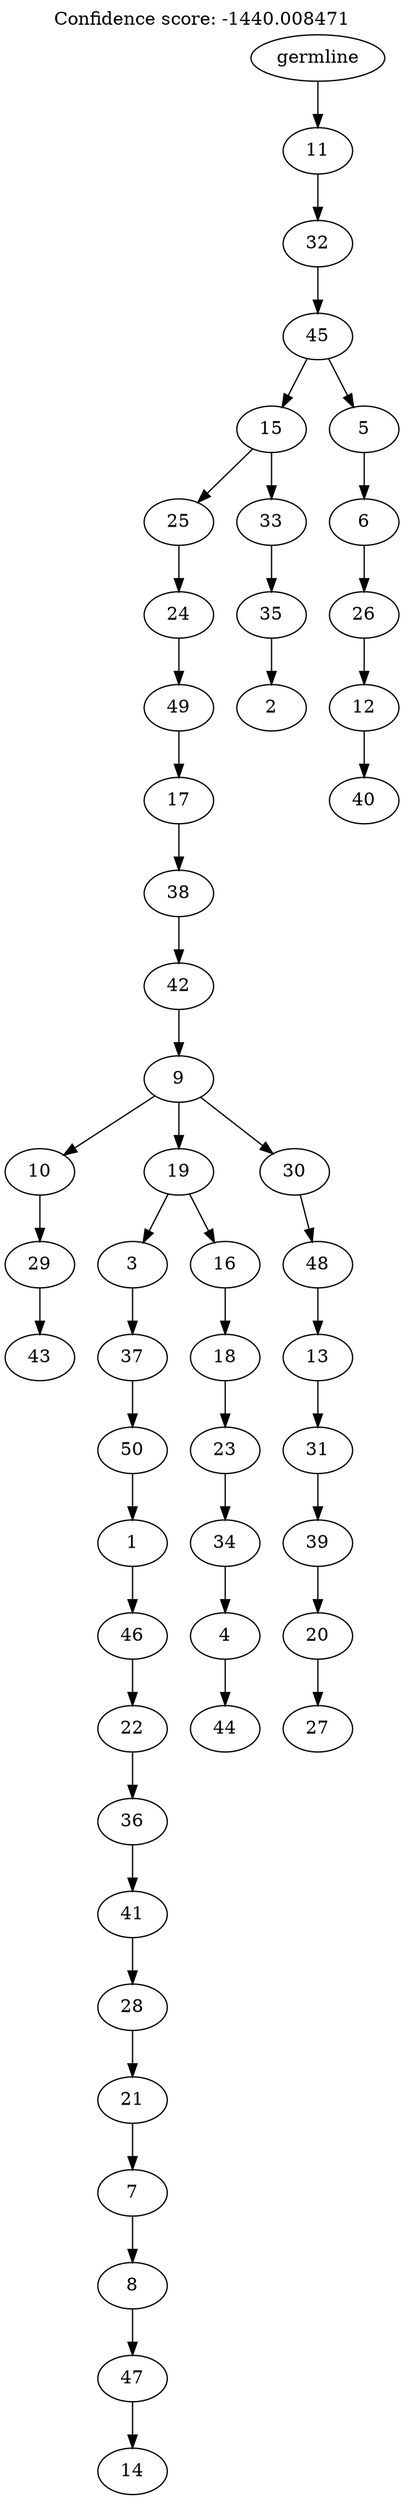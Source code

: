 digraph g {
	"49" -> "50";
	"50" [label="43"];
	"48" -> "49";
	"49" [label="29"];
	"46" -> "47";
	"47" [label="14"];
	"45" -> "46";
	"46" [label="47"];
	"44" -> "45";
	"45" [label="8"];
	"43" -> "44";
	"44" [label="7"];
	"42" -> "43";
	"43" [label="21"];
	"41" -> "42";
	"42" [label="28"];
	"40" -> "41";
	"41" [label="41"];
	"39" -> "40";
	"40" [label="36"];
	"38" -> "39";
	"39" [label="22"];
	"37" -> "38";
	"38" [label="46"];
	"36" -> "37";
	"37" [label="1"];
	"35" -> "36";
	"36" [label="50"];
	"34" -> "35";
	"35" [label="37"];
	"32" -> "33";
	"33" [label="44"];
	"31" -> "32";
	"32" [label="4"];
	"30" -> "31";
	"31" [label="34"];
	"29" -> "30";
	"30" [label="23"];
	"28" -> "29";
	"29" [label="18"];
	"27" -> "28";
	"28" [label="16"];
	"27" -> "34";
	"34" [label="3"];
	"25" -> "26";
	"26" [label="27"];
	"24" -> "25";
	"25" [label="20"];
	"23" -> "24";
	"24" [label="39"];
	"22" -> "23";
	"23" [label="31"];
	"21" -> "22";
	"22" [label="13"];
	"20" -> "21";
	"21" [label="48"];
	"19" -> "20";
	"20" [label="30"];
	"19" -> "27";
	"27" [label="19"];
	"19" -> "48";
	"48" [label="10"];
	"18" -> "19";
	"19" [label="9"];
	"17" -> "18";
	"18" [label="42"];
	"16" -> "17";
	"17" [label="38"];
	"15" -> "16";
	"16" [label="17"];
	"14" -> "15";
	"15" [label="49"];
	"13" -> "14";
	"14" [label="24"];
	"11" -> "12";
	"12" [label="2"];
	"10" -> "11";
	"11" [label="35"];
	"9" -> "10";
	"10" [label="33"];
	"9" -> "13";
	"13" [label="25"];
	"7" -> "8";
	"8" [label="40"];
	"6" -> "7";
	"7" [label="12"];
	"5" -> "6";
	"6" [label="26"];
	"4" -> "5";
	"5" [label="6"];
	"3" -> "4";
	"4" [label="5"];
	"3" -> "9";
	"9" [label="15"];
	"2" -> "3";
	"3" [label="45"];
	"1" -> "2";
	"2" [label="32"];
	"0" -> "1";
	"1" [label="11"];
	"0" [label="germline"];
	labelloc="t";
	label="Confidence score: -1440.008471";
}
